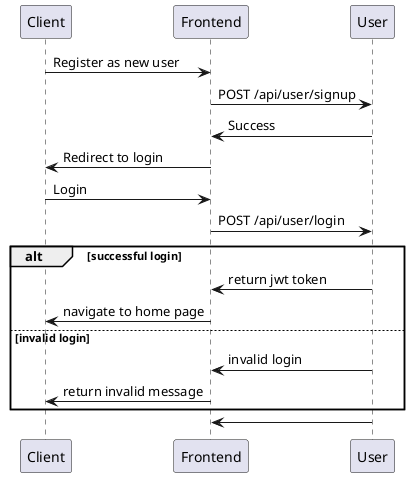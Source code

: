 @startuml
Client -> Frontend: Register as new user
Frontend -> User: POST /api/user/signup
User -> Frontend: Success
Frontend -> Client: Redirect to login
Client -> Frontend: Login
Frontend -> User: POST /api/user/login
    alt successful login
    User -> Frontend: return jwt token
    Frontend -> Client: navigate to home page
    else invalid login
    User -> Frontend: invalid login
    Frontend -> Client: return invalid message
    end
User -> Frontend: 
@enduml